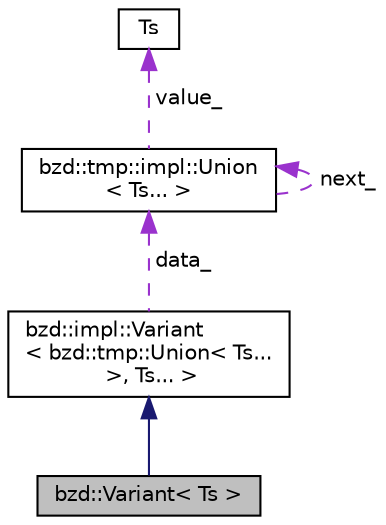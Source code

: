 digraph "bzd::Variant&lt; Ts &gt;"
{
  edge [fontname="Helvetica",fontsize="10",labelfontname="Helvetica",labelfontsize="10"];
  node [fontname="Helvetica",fontsize="10",shape=record];
  Node2 [label="bzd::Variant\< Ts \>",height=0.2,width=0.4,color="black", fillcolor="grey75", style="filled", fontcolor="black"];
  Node3 -> Node2 [dir="back",color="midnightblue",fontsize="10",style="solid",fontname="Helvetica"];
  Node3 [label="bzd::impl::Variant\l\< bzd::tmp::Union\< Ts...\l \>, Ts... \>",height=0.2,width=0.4,color="black", fillcolor="white", style="filled",URL="$classbzd_1_1impl_1_1Variant.html"];
  Node4 -> Node3 [dir="back",color="darkorchid3",fontsize="10",style="dashed",label=" data_" ,fontname="Helvetica"];
  Node4 [label="bzd::tmp::impl::Union\l\< Ts... \>",height=0.2,width=0.4,color="black", fillcolor="white", style="filled",URL="$unionbzd_1_1tmp_1_1impl_1_1Union.html"];
  Node4 -> Node4 [dir="back",color="darkorchid3",fontsize="10",style="dashed",label=" next_" ,fontname="Helvetica"];
  Node5 -> Node4 [dir="back",color="darkorchid3",fontsize="10",style="dashed",label=" value_" ,fontname="Helvetica"];
  Node5 [label="Ts",height=0.2,width=0.4,color="black", fillcolor="white", style="filled",URL="$classTs.html"];
}
